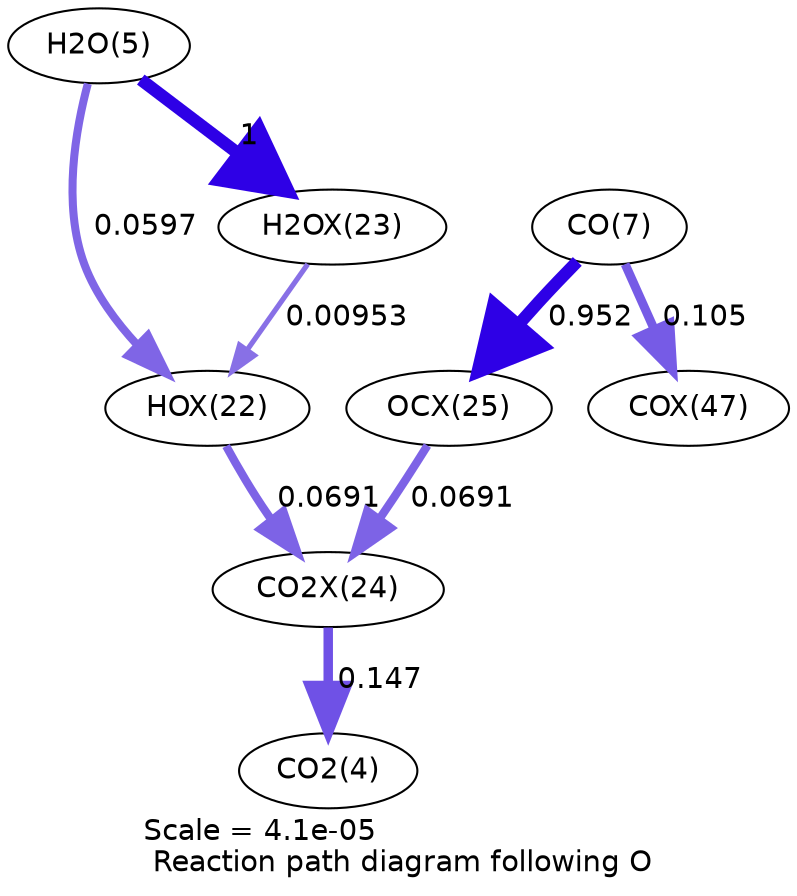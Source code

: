 digraph reaction_paths {
center=1;
s7 -> s57[fontname="Helvetica", penwidth=3.87, arrowsize=1.94, color="0.7, 0.56, 0.9"
, label=" 0.0597"];
s58 -> s57[fontname="Helvetica", penwidth=2.49, arrowsize=1.24, color="0.7, 0.51, 0.9"
, label=" 0.00953"];
s57 -> s59[fontname="Helvetica", penwidth=3.98, arrowsize=1.99, color="0.7, 0.569, 0.9"
, label=" 0.0691"];
s7 -> s58[fontname="Helvetica", penwidth=6, arrowsize=3, color="0.7, 1.5, 0.9"
, label=" 1"];
s9 -> s60[fontname="Helvetica", penwidth=5.96, arrowsize=2.98, color="0.7, 1.45, 0.9"
, label=" 0.952"];
s9 -> s66[fontname="Helvetica", penwidth=4.3, arrowsize=2.15, color="0.7, 0.605, 0.9"
, label=" 0.105"];
s60 -> s59[fontname="Helvetica", penwidth=3.98, arrowsize=1.99, color="0.7, 0.569, 0.9"
, label=" 0.0691"];
s59 -> s6[fontname="Helvetica", penwidth=4.55, arrowsize=2.28, color="0.7, 0.647, 0.9"
, label=" 0.147"];
s6 [ fontname="Helvetica", label="CO2(4)"];
s7 [ fontname="Helvetica", label="H2O(5)"];
s9 [ fontname="Helvetica", label="CO(7)"];
s57 [ fontname="Helvetica", label="HOX(22)"];
s58 [ fontname="Helvetica", label="H2OX(23)"];
s59 [ fontname="Helvetica", label="CO2X(24)"];
s60 [ fontname="Helvetica", label="OCX(25)"];
s66 [ fontname="Helvetica", label="COX(47)"];
 label = "Scale = 4.1e-05\l Reaction path diagram following O";
 fontname = "Helvetica";
}
